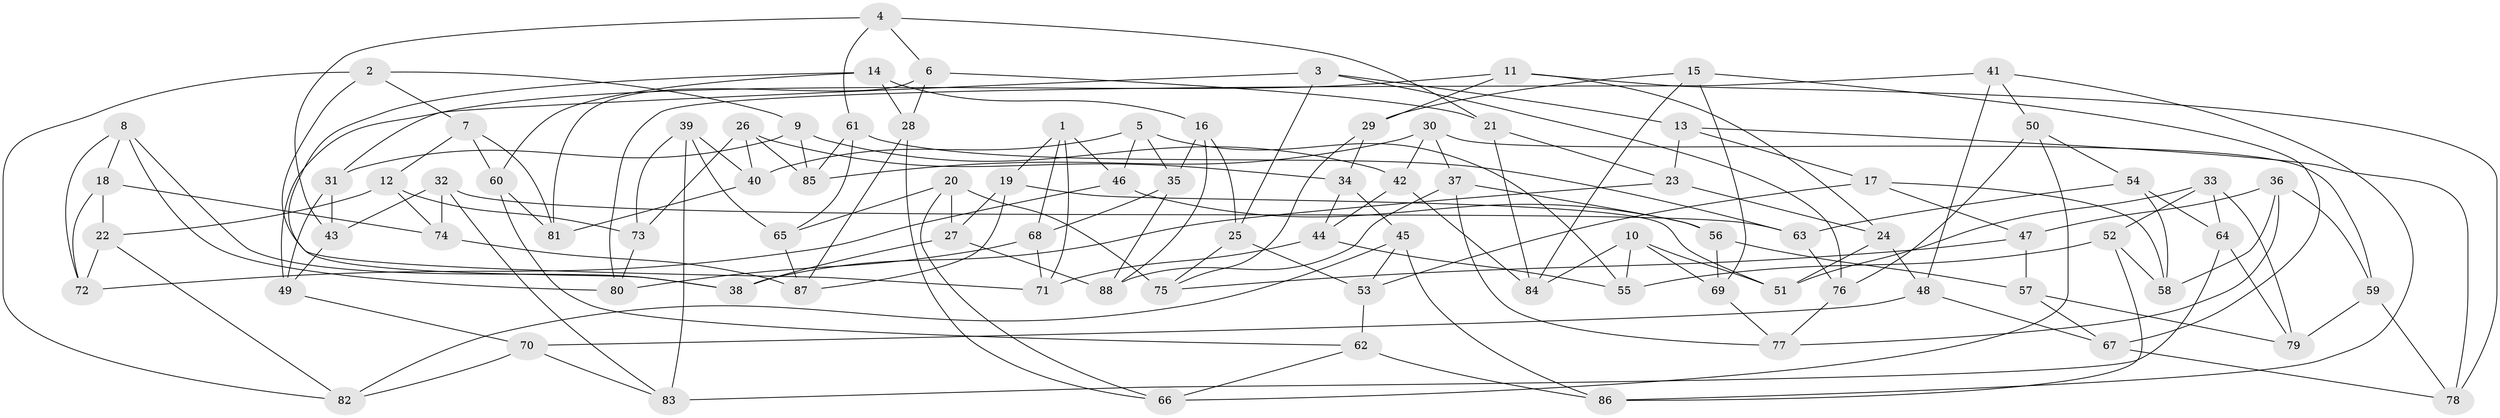 // Generated by graph-tools (version 1.1) at 2025/03/03/09/25 03:03:08]
// undirected, 88 vertices, 176 edges
graph export_dot {
graph [start="1"]
  node [color=gray90,style=filled];
  1;
  2;
  3;
  4;
  5;
  6;
  7;
  8;
  9;
  10;
  11;
  12;
  13;
  14;
  15;
  16;
  17;
  18;
  19;
  20;
  21;
  22;
  23;
  24;
  25;
  26;
  27;
  28;
  29;
  30;
  31;
  32;
  33;
  34;
  35;
  36;
  37;
  38;
  39;
  40;
  41;
  42;
  43;
  44;
  45;
  46;
  47;
  48;
  49;
  50;
  51;
  52;
  53;
  54;
  55;
  56;
  57;
  58;
  59;
  60;
  61;
  62;
  63;
  64;
  65;
  66;
  67;
  68;
  69;
  70;
  71;
  72;
  73;
  74;
  75;
  76;
  77;
  78;
  79;
  80;
  81;
  82;
  83;
  84;
  85;
  86;
  87;
  88;
  1 -- 46;
  1 -- 68;
  1 -- 19;
  1 -- 71;
  2 -- 9;
  2 -- 82;
  2 -- 71;
  2 -- 7;
  3 -- 76;
  3 -- 31;
  3 -- 13;
  3 -- 25;
  4 -- 61;
  4 -- 21;
  4 -- 6;
  4 -- 43;
  5 -- 40;
  5 -- 55;
  5 -- 35;
  5 -- 46;
  6 -- 81;
  6 -- 28;
  6 -- 21;
  7 -- 81;
  7 -- 12;
  7 -- 60;
  8 -- 80;
  8 -- 18;
  8 -- 72;
  8 -- 38;
  9 -- 31;
  9 -- 85;
  9 -- 42;
  10 -- 84;
  10 -- 55;
  10 -- 51;
  10 -- 69;
  11 -- 29;
  11 -- 49;
  11 -- 24;
  11 -- 78;
  12 -- 74;
  12 -- 73;
  12 -- 22;
  13 -- 78;
  13 -- 17;
  13 -- 23;
  14 -- 28;
  14 -- 60;
  14 -- 16;
  14 -- 38;
  15 -- 29;
  15 -- 67;
  15 -- 84;
  15 -- 69;
  16 -- 35;
  16 -- 25;
  16 -- 88;
  17 -- 58;
  17 -- 53;
  17 -- 47;
  18 -- 74;
  18 -- 22;
  18 -- 72;
  19 -- 87;
  19 -- 51;
  19 -- 27;
  20 -- 66;
  20 -- 65;
  20 -- 27;
  20 -- 75;
  21 -- 23;
  21 -- 84;
  22 -- 82;
  22 -- 72;
  23 -- 24;
  23 -- 38;
  24 -- 48;
  24 -- 51;
  25 -- 53;
  25 -- 75;
  26 -- 40;
  26 -- 34;
  26 -- 73;
  26 -- 85;
  27 -- 38;
  27 -- 88;
  28 -- 87;
  28 -- 66;
  29 -- 34;
  29 -- 75;
  30 -- 42;
  30 -- 85;
  30 -- 59;
  30 -- 37;
  31 -- 49;
  31 -- 43;
  32 -- 83;
  32 -- 74;
  32 -- 43;
  32 -- 63;
  33 -- 79;
  33 -- 64;
  33 -- 51;
  33 -- 52;
  34 -- 45;
  34 -- 44;
  35 -- 88;
  35 -- 68;
  36 -- 58;
  36 -- 77;
  36 -- 47;
  36 -- 59;
  37 -- 77;
  37 -- 88;
  37 -- 56;
  39 -- 73;
  39 -- 83;
  39 -- 40;
  39 -- 65;
  40 -- 81;
  41 -- 48;
  41 -- 50;
  41 -- 80;
  41 -- 86;
  42 -- 44;
  42 -- 84;
  43 -- 49;
  44 -- 55;
  44 -- 71;
  45 -- 86;
  45 -- 82;
  45 -- 53;
  46 -- 72;
  46 -- 56;
  47 -- 57;
  47 -- 75;
  48 -- 67;
  48 -- 70;
  49 -- 70;
  50 -- 66;
  50 -- 54;
  50 -- 76;
  52 -- 86;
  52 -- 55;
  52 -- 58;
  53 -- 62;
  54 -- 63;
  54 -- 64;
  54 -- 58;
  56 -- 69;
  56 -- 57;
  57 -- 67;
  57 -- 79;
  59 -- 78;
  59 -- 79;
  60 -- 81;
  60 -- 62;
  61 -- 65;
  61 -- 85;
  61 -- 63;
  62 -- 86;
  62 -- 66;
  63 -- 76;
  64 -- 83;
  64 -- 79;
  65 -- 87;
  67 -- 78;
  68 -- 80;
  68 -- 71;
  69 -- 77;
  70 -- 82;
  70 -- 83;
  73 -- 80;
  74 -- 87;
  76 -- 77;
}
